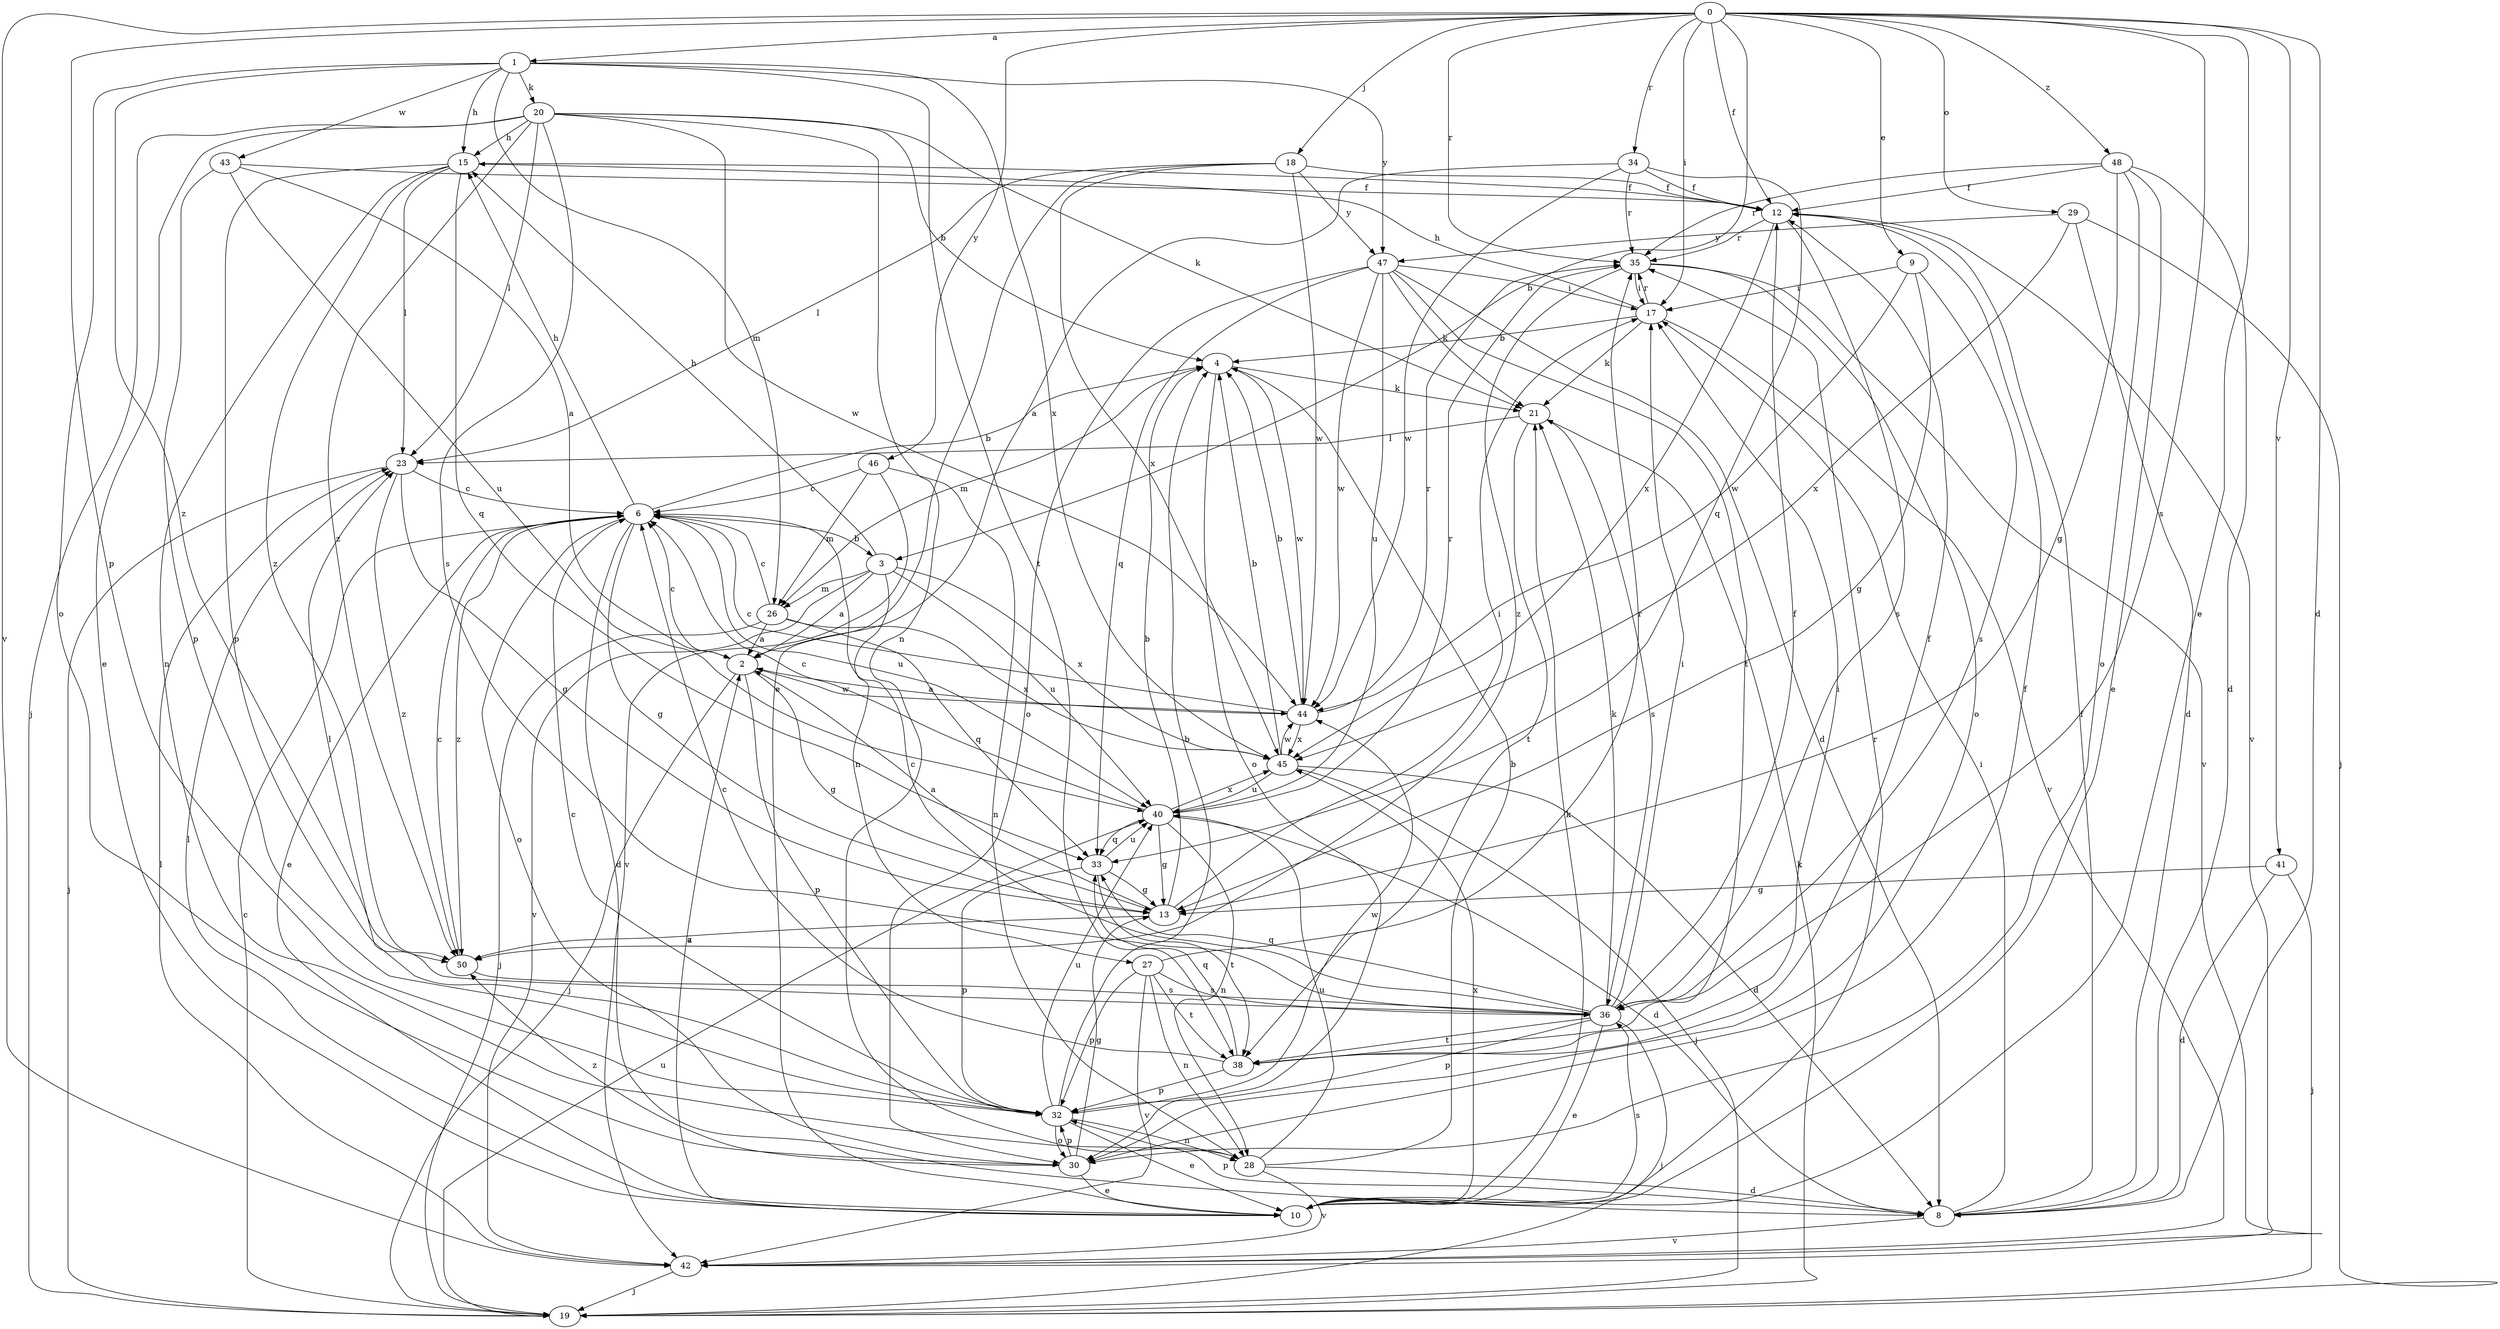 strict digraph  {
0;
1;
2;
3;
4;
6;
8;
9;
10;
12;
13;
15;
17;
18;
19;
20;
21;
23;
26;
27;
28;
29;
30;
32;
33;
34;
35;
36;
38;
40;
41;
42;
43;
44;
45;
46;
47;
48;
50;
0 -> 1  [label=a];
0 -> 3  [label=b];
0 -> 8  [label=d];
0 -> 9  [label=e];
0 -> 10  [label=e];
0 -> 12  [label=f];
0 -> 17  [label=i];
0 -> 18  [label=j];
0 -> 29  [label=o];
0 -> 32  [label=p];
0 -> 34  [label=r];
0 -> 35  [label=r];
0 -> 36  [label=s];
0 -> 41  [label=v];
0 -> 42  [label=v];
0 -> 46  [label=y];
0 -> 48  [label=z];
1 -> 15  [label=h];
1 -> 20  [label=k];
1 -> 26  [label=m];
1 -> 30  [label=o];
1 -> 38  [label=t];
1 -> 43  [label=w];
1 -> 45  [label=x];
1 -> 47  [label=y];
1 -> 50  [label=z];
2 -> 6  [label=c];
2 -> 13  [label=g];
2 -> 19  [label=j];
2 -> 32  [label=p];
2 -> 44  [label=w];
3 -> 2  [label=a];
3 -> 15  [label=h];
3 -> 26  [label=m];
3 -> 27  [label=n];
3 -> 40  [label=u];
3 -> 42  [label=v];
3 -> 45  [label=x];
4 -> 21  [label=k];
4 -> 26  [label=m];
4 -> 30  [label=o];
4 -> 44  [label=w];
6 -> 3  [label=b];
6 -> 4  [label=b];
6 -> 8  [label=d];
6 -> 10  [label=e];
6 -> 13  [label=g];
6 -> 15  [label=h];
6 -> 30  [label=o];
6 -> 40  [label=u];
6 -> 50  [label=z];
8 -> 12  [label=f];
8 -> 17  [label=i];
8 -> 32  [label=p];
8 -> 42  [label=v];
9 -> 13  [label=g];
9 -> 17  [label=i];
9 -> 36  [label=s];
9 -> 44  [label=w];
10 -> 2  [label=a];
10 -> 21  [label=k];
10 -> 23  [label=l];
10 -> 35  [label=r];
10 -> 36  [label=s];
10 -> 45  [label=x];
12 -> 35  [label=r];
12 -> 36  [label=s];
12 -> 42  [label=v];
12 -> 45  [label=x];
13 -> 2  [label=a];
13 -> 4  [label=b];
13 -> 17  [label=i];
13 -> 50  [label=z];
15 -> 12  [label=f];
15 -> 23  [label=l];
15 -> 28  [label=n];
15 -> 32  [label=p];
15 -> 33  [label=q];
15 -> 50  [label=z];
17 -> 4  [label=b];
17 -> 15  [label=h];
17 -> 21  [label=k];
17 -> 35  [label=r];
17 -> 42  [label=v];
18 -> 10  [label=e];
18 -> 12  [label=f];
18 -> 23  [label=l];
18 -> 44  [label=w];
18 -> 45  [label=x];
18 -> 47  [label=y];
19 -> 6  [label=c];
19 -> 21  [label=k];
19 -> 40  [label=u];
20 -> 4  [label=b];
20 -> 10  [label=e];
20 -> 15  [label=h];
20 -> 19  [label=j];
20 -> 21  [label=k];
20 -> 23  [label=l];
20 -> 28  [label=n];
20 -> 36  [label=s];
20 -> 44  [label=w];
20 -> 50  [label=z];
21 -> 23  [label=l];
21 -> 36  [label=s];
21 -> 38  [label=t];
23 -> 6  [label=c];
23 -> 13  [label=g];
23 -> 19  [label=j];
23 -> 50  [label=z];
26 -> 2  [label=a];
26 -> 6  [label=c];
26 -> 19  [label=j];
26 -> 33  [label=q];
26 -> 45  [label=x];
27 -> 28  [label=n];
27 -> 32  [label=p];
27 -> 35  [label=r];
27 -> 36  [label=s];
27 -> 38  [label=t];
27 -> 42  [label=v];
28 -> 4  [label=b];
28 -> 8  [label=d];
28 -> 40  [label=u];
28 -> 42  [label=v];
29 -> 8  [label=d];
29 -> 19  [label=j];
29 -> 45  [label=x];
29 -> 47  [label=y];
30 -> 10  [label=e];
30 -> 12  [label=f];
30 -> 13  [label=g];
30 -> 32  [label=p];
30 -> 50  [label=z];
32 -> 4  [label=b];
32 -> 6  [label=c];
32 -> 10  [label=e];
32 -> 28  [label=n];
32 -> 30  [label=o];
32 -> 40  [label=u];
32 -> 44  [label=w];
33 -> 13  [label=g];
33 -> 32  [label=p];
33 -> 38  [label=t];
33 -> 40  [label=u];
34 -> 2  [label=a];
34 -> 12  [label=f];
34 -> 33  [label=q];
34 -> 35  [label=r];
34 -> 44  [label=w];
35 -> 17  [label=i];
35 -> 30  [label=o];
35 -> 42  [label=v];
35 -> 50  [label=z];
36 -> 6  [label=c];
36 -> 10  [label=e];
36 -> 12  [label=f];
36 -> 17  [label=i];
36 -> 19  [label=j];
36 -> 21  [label=k];
36 -> 23  [label=l];
36 -> 32  [label=p];
36 -> 33  [label=q];
36 -> 38  [label=t];
38 -> 6  [label=c];
38 -> 12  [label=f];
38 -> 17  [label=i];
38 -> 32  [label=p];
38 -> 33  [label=q];
40 -> 6  [label=c];
40 -> 8  [label=d];
40 -> 13  [label=g];
40 -> 28  [label=n];
40 -> 33  [label=q];
40 -> 35  [label=r];
40 -> 45  [label=x];
41 -> 8  [label=d];
41 -> 13  [label=g];
41 -> 19  [label=j];
42 -> 19  [label=j];
42 -> 23  [label=l];
43 -> 2  [label=a];
43 -> 12  [label=f];
43 -> 32  [label=p];
43 -> 40  [label=u];
44 -> 2  [label=a];
44 -> 4  [label=b];
44 -> 6  [label=c];
44 -> 35  [label=r];
44 -> 45  [label=x];
45 -> 4  [label=b];
45 -> 8  [label=d];
45 -> 19  [label=j];
45 -> 40  [label=u];
45 -> 44  [label=w];
46 -> 6  [label=c];
46 -> 26  [label=m];
46 -> 28  [label=n];
46 -> 42  [label=v];
47 -> 8  [label=d];
47 -> 17  [label=i];
47 -> 21  [label=k];
47 -> 30  [label=o];
47 -> 33  [label=q];
47 -> 38  [label=t];
47 -> 40  [label=u];
47 -> 44  [label=w];
48 -> 8  [label=d];
48 -> 10  [label=e];
48 -> 12  [label=f];
48 -> 13  [label=g];
48 -> 30  [label=o];
48 -> 35  [label=r];
50 -> 6  [label=c];
50 -> 36  [label=s];
}
